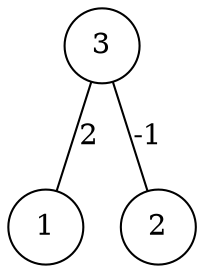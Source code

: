 graph { 
	 fontname="Helvetica,Arial,sans-serif" 
	 node [shape = circle]; 
	 3 -- 1 [label = "2"];
	 3 -- 2 [label = "-1"];
	 1;
	 2;
	 3;
}
